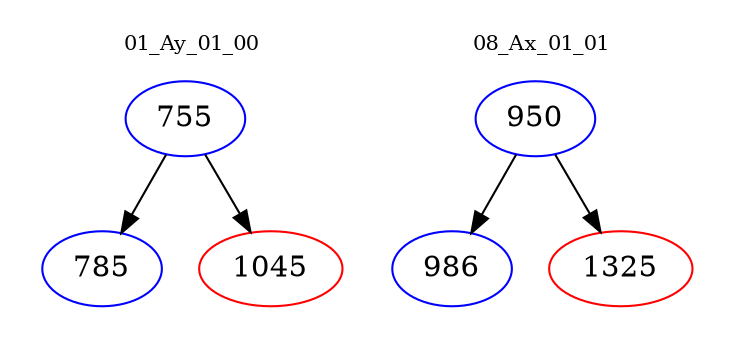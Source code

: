 digraph{
subgraph cluster_0 {
color = white
label = "01_Ay_01_00";
fontsize=10;
T0_755 [label="755", color="blue"]
T0_755 -> T0_785 [color="black"]
T0_785 [label="785", color="blue"]
T0_755 -> T0_1045 [color="black"]
T0_1045 [label="1045", color="red"]
}
subgraph cluster_1 {
color = white
label = "08_Ax_01_01";
fontsize=10;
T1_950 [label="950", color="blue"]
T1_950 -> T1_986 [color="black"]
T1_986 [label="986", color="blue"]
T1_950 -> T1_1325 [color="black"]
T1_1325 [label="1325", color="red"]
}
}
